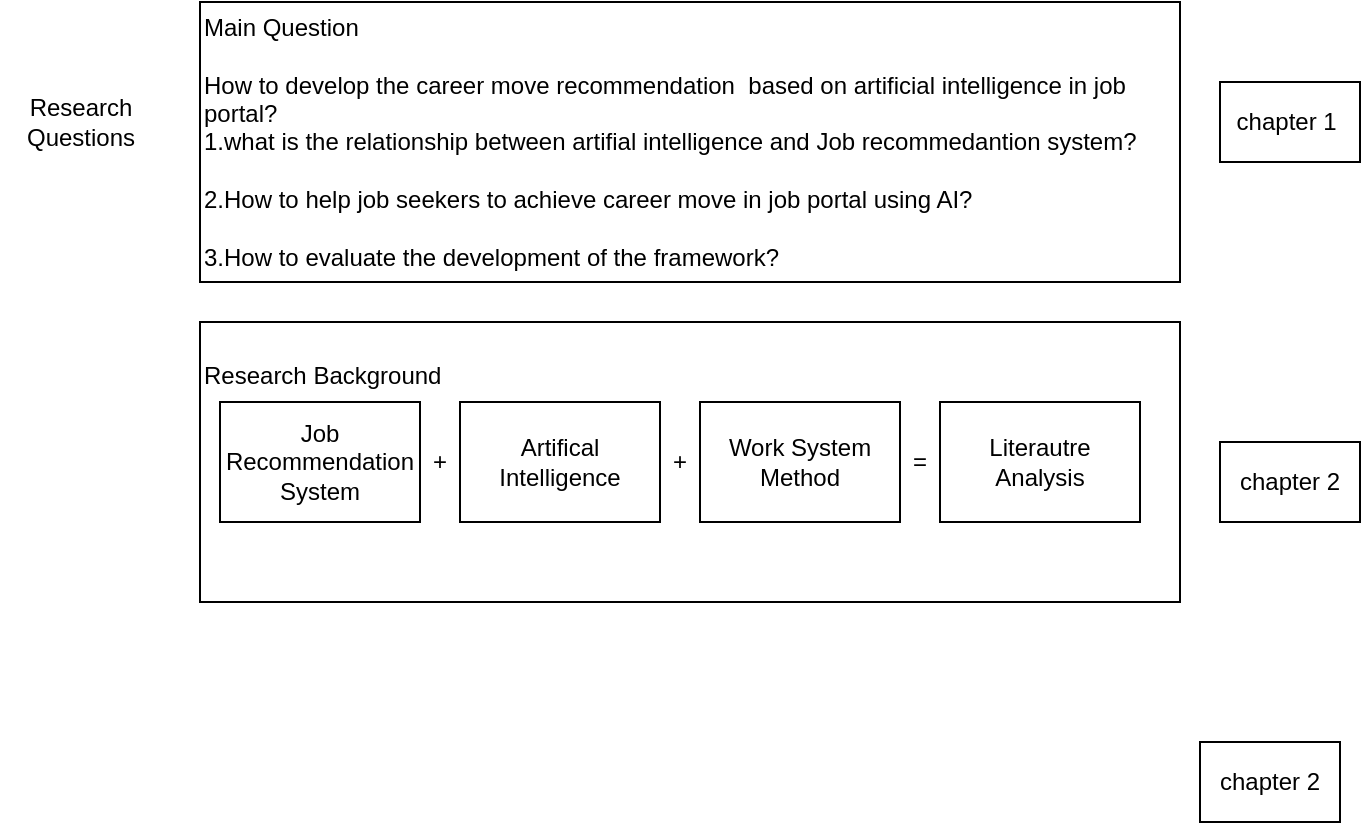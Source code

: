 <mxfile version="23.1.1" type="github">
  <diagram name="第 1 页" id="QUxGIifQUmA1StA2rJvh">
    <mxGraphModel dx="967" dy="506" grid="1" gridSize="10" guides="1" tooltips="1" connect="1" arrows="1" fold="1" page="1" pageScale="1" pageWidth="827" pageHeight="1169" math="0" shadow="0">
      <root>
        <mxCell id="0" />
        <mxCell id="1" parent="0" />
        <mxCell id="IkZ6kC4b8WAhOYYU804M-1" value="Main Question&lt;br&gt;&lt;br&gt;How to develop the career move recommendation&amp;nbsp; based on&amp;nbsp;artificial intelligence in job portal?&amp;nbsp;&lt;br&gt;1.what is the relationship between artifial intelligence and Job recommedantion system?&lt;br&gt;&lt;br&gt;2.How to help job seekers to achieve career move in job portal using AI?&lt;br&gt;&lt;br&gt;3.How to evaluate the development of the framework?" style="rounded=0;whiteSpace=wrap;html=1;align=left;" parent="1" vertex="1">
          <mxGeometry x="190" y="50" width="490" height="140" as="geometry" />
        </mxCell>
        <mxCell id="IkZ6kC4b8WAhOYYU804M-2" value="Research&lt;br&gt;Questions" style="text;html=1;align=center;verticalAlign=middle;resizable=0;points=[];autosize=1;strokeColor=none;fillColor=none;" parent="1" vertex="1">
          <mxGeometry x="90" y="90" width="80" height="40" as="geometry" />
        </mxCell>
        <mxCell id="7s949W7V_czBLz1xUvVB-1" value="chapter 1&lt;font data-immersive-translate-loading-id=&quot;517&quot; lang=&quot;zh-CN&quot; translate=&quot;no&quot; class=&quot;notranslate immersive-translate-target-wrapper&quot;&gt;&amp;nbsp;&lt;/font&gt;" style="rounded=0;whiteSpace=wrap;html=1;" vertex="1" parent="1">
          <mxGeometry x="700" y="90" width="70" height="40" as="geometry" />
        </mxCell>
        <mxCell id="7s949W7V_czBLz1xUvVB-6" value="chapter 2" style="rounded=0;whiteSpace=wrap;html=1;" vertex="1" parent="1">
          <mxGeometry x="700" y="270" width="70" height="40" as="geometry" />
        </mxCell>
        <mxCell id="7s949W7V_czBLz1xUvVB-4" value="Research Background&lt;br&gt;&lt;br&gt;&lt;br&gt;&lt;br&gt;&lt;br&gt;&lt;br&gt;&lt;br&gt;" style="rounded=0;whiteSpace=wrap;html=1;align=left;" vertex="1" parent="1">
          <mxGeometry x="190" y="210" width="490" height="140" as="geometry" />
        </mxCell>
        <mxCell id="7s949W7V_czBLz1xUvVB-9" value="chapter 2" style="rounded=0;whiteSpace=wrap;html=1;" vertex="1" parent="1">
          <mxGeometry x="690" y="420" width="70" height="40" as="geometry" />
        </mxCell>
        <mxCell id="7s949W7V_czBLz1xUvVB-5" value="Job Recommendation System" style="rounded=0;whiteSpace=wrap;html=1;" vertex="1" parent="1">
          <mxGeometry x="200" y="250" width="100" height="60" as="geometry" />
        </mxCell>
        <mxCell id="7s949W7V_czBLz1xUvVB-11" value="Artifical Intelligence" style="rounded=0;whiteSpace=wrap;html=1;" vertex="1" parent="1">
          <mxGeometry x="320" y="250" width="100" height="60" as="geometry" />
        </mxCell>
        <mxCell id="7s949W7V_czBLz1xUvVB-12" value="+" style="text;strokeColor=none;align=center;fillColor=none;html=1;verticalAlign=middle;whiteSpace=wrap;rounded=0;" vertex="1" parent="1">
          <mxGeometry x="300" y="265" width="20" height="30" as="geometry" />
        </mxCell>
        <mxCell id="7s949W7V_czBLz1xUvVB-14" value="Work System Method" style="rounded=0;whiteSpace=wrap;html=1;" vertex="1" parent="1">
          <mxGeometry x="440" y="250" width="100" height="60" as="geometry" />
        </mxCell>
        <mxCell id="7s949W7V_czBLz1xUvVB-17" value="+" style="text;strokeColor=none;align=center;fillColor=none;html=1;verticalAlign=middle;whiteSpace=wrap;rounded=0;" vertex="1" parent="1">
          <mxGeometry x="420" y="265" width="20" height="30" as="geometry" />
        </mxCell>
        <mxCell id="7s949W7V_czBLz1xUvVB-18" value="=" style="text;strokeColor=none;align=center;fillColor=none;html=1;verticalAlign=middle;whiteSpace=wrap;rounded=0;" vertex="1" parent="1">
          <mxGeometry x="540" y="265" width="20" height="30" as="geometry" />
        </mxCell>
        <mxCell id="7s949W7V_czBLz1xUvVB-19" value="Literautre Analysis" style="rounded=0;whiteSpace=wrap;html=1;" vertex="1" parent="1">
          <mxGeometry x="560" y="250" width="100" height="60" as="geometry" />
        </mxCell>
      </root>
    </mxGraphModel>
  </diagram>
</mxfile>

